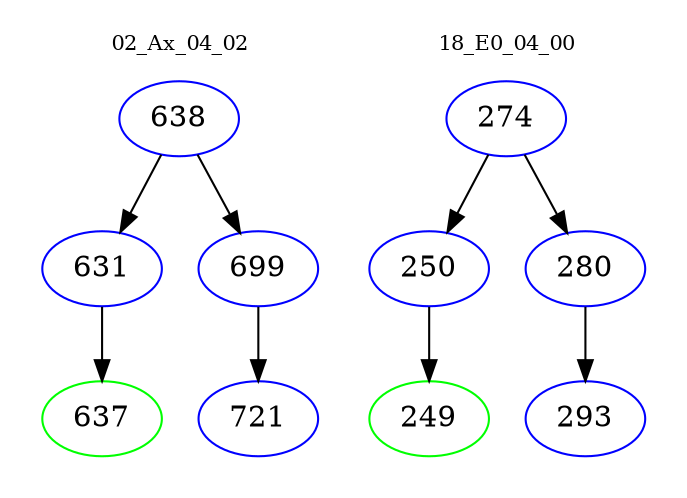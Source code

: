 digraph{
subgraph cluster_0 {
color = white
label = "02_Ax_04_02";
fontsize=10;
T0_638 [label="638", color="blue"]
T0_638 -> T0_631 [color="black"]
T0_631 [label="631", color="blue"]
T0_631 -> T0_637 [color="black"]
T0_637 [label="637", color="green"]
T0_638 -> T0_699 [color="black"]
T0_699 [label="699", color="blue"]
T0_699 -> T0_721 [color="black"]
T0_721 [label="721", color="blue"]
}
subgraph cluster_1 {
color = white
label = "18_E0_04_00";
fontsize=10;
T1_274 [label="274", color="blue"]
T1_274 -> T1_250 [color="black"]
T1_250 [label="250", color="blue"]
T1_250 -> T1_249 [color="black"]
T1_249 [label="249", color="green"]
T1_274 -> T1_280 [color="black"]
T1_280 [label="280", color="blue"]
T1_280 -> T1_293 [color="black"]
T1_293 [label="293", color="blue"]
}
}
